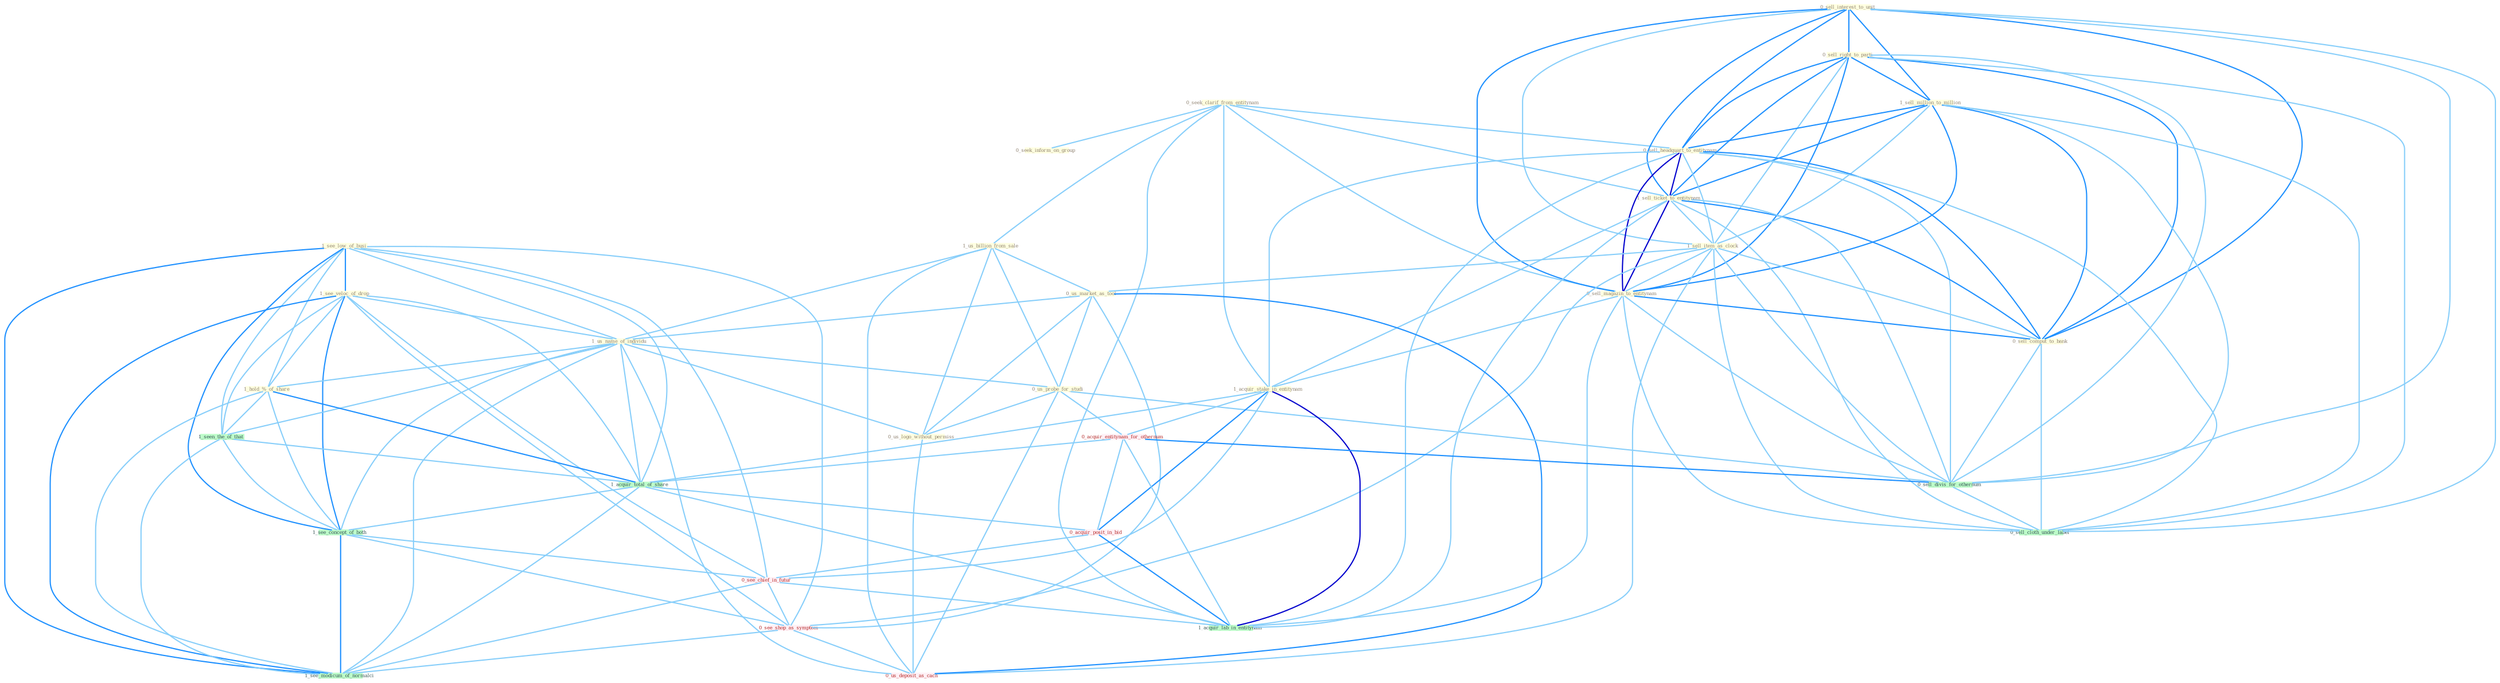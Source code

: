 Graph G{ 
    node
    [shape=polygon,style=filled,width=.5,height=.06,color="#BDFCC9",fixedsize=true,fontsize=4,
    fontcolor="#2f4f4f"];
    {node
    [color="#ffffe0", fontcolor="#8b7d6b"] "0_seek_clarif_from_entitynam " "1_see_low_of_busi " "0_sell_interest_to_unit " "1_us_billion_from_sale " "0_sell_right_to_parti " "1_sell_million_to_million " "0_sell_headquart_to_entitynam " "1_sell_ticket_to_entitynam " "1_sell_item_as_clock " "0_sell_magazin_to_entitynam " "0_us_market_as_tool " "1_see_veloc_of_drop " "0_sell_comput_to_bank " "1_us_name_of_individu " "0_us_probe_for_studi " "1_acquir_stake_in_entitynam " "0_seek_inform_on_group " "0_us_logo_without_permiss " "1_hold_%_of_share "}
{node [color="#fff0f5", fontcolor="#b22222"] "0_acquir_entitynam_for_othernum " "0_acquir_posit_in_bid " "0_see_chief_in_futur " "0_see_shop_as_symptom " "0_us_deposit_as_cach "}
edge [color="#B0E2FF"];

	"0_seek_clarif_from_entitynam " -- "1_us_billion_from_sale " [w="1", color="#87cefa" ];
	"0_seek_clarif_from_entitynam " -- "0_sell_headquart_to_entitynam " [w="1", color="#87cefa" ];
	"0_seek_clarif_from_entitynam " -- "1_sell_ticket_to_entitynam " [w="1", color="#87cefa" ];
	"0_seek_clarif_from_entitynam " -- "0_sell_magazin_to_entitynam " [w="1", color="#87cefa" ];
	"0_seek_clarif_from_entitynam " -- "1_acquir_stake_in_entitynam " [w="1", color="#87cefa" ];
	"0_seek_clarif_from_entitynam " -- "0_seek_inform_on_group " [w="1", color="#87cefa" ];
	"0_seek_clarif_from_entitynam " -- "1_acquir_lab_in_entitynam " [w="1", color="#87cefa" ];
	"1_see_low_of_busi " -- "1_see_veloc_of_drop " [w="2", color="#1e90ff" , len=0.8];
	"1_see_low_of_busi " -- "1_us_name_of_individu " [w="1", color="#87cefa" ];
	"1_see_low_of_busi " -- "1_hold_%_of_share " [w="1", color="#87cefa" ];
	"1_see_low_of_busi " -- "1_seen_the_of_that " [w="1", color="#87cefa" ];
	"1_see_low_of_busi " -- "1_acquir_total_of_share " [w="1", color="#87cefa" ];
	"1_see_low_of_busi " -- "1_see_concept_of_both " [w="2", color="#1e90ff" , len=0.8];
	"1_see_low_of_busi " -- "0_see_chief_in_futur " [w="1", color="#87cefa" ];
	"1_see_low_of_busi " -- "0_see_shop_as_symptom " [w="1", color="#87cefa" ];
	"1_see_low_of_busi " -- "1_see_modicum_of_normalci " [w="2", color="#1e90ff" , len=0.8];
	"0_sell_interest_to_unit " -- "0_sell_right_to_parti " [w="2", color="#1e90ff" , len=0.8];
	"0_sell_interest_to_unit " -- "1_sell_million_to_million " [w="2", color="#1e90ff" , len=0.8];
	"0_sell_interest_to_unit " -- "0_sell_headquart_to_entitynam " [w="2", color="#1e90ff" , len=0.8];
	"0_sell_interest_to_unit " -- "1_sell_ticket_to_entitynam " [w="2", color="#1e90ff" , len=0.8];
	"0_sell_interest_to_unit " -- "1_sell_item_as_clock " [w="1", color="#87cefa" ];
	"0_sell_interest_to_unit " -- "0_sell_magazin_to_entitynam " [w="2", color="#1e90ff" , len=0.8];
	"0_sell_interest_to_unit " -- "0_sell_comput_to_bank " [w="2", color="#1e90ff" , len=0.8];
	"0_sell_interest_to_unit " -- "0_sell_divis_for_othernum " [w="1", color="#87cefa" ];
	"0_sell_interest_to_unit " -- "0_sell_cloth_under_label " [w="1", color="#87cefa" ];
	"1_us_billion_from_sale " -- "0_us_market_as_tool " [w="1", color="#87cefa" ];
	"1_us_billion_from_sale " -- "1_us_name_of_individu " [w="1", color="#87cefa" ];
	"1_us_billion_from_sale " -- "0_us_probe_for_studi " [w="1", color="#87cefa" ];
	"1_us_billion_from_sale " -- "0_us_logo_without_permiss " [w="1", color="#87cefa" ];
	"1_us_billion_from_sale " -- "0_us_deposit_as_cach " [w="1", color="#87cefa" ];
	"0_sell_right_to_parti " -- "1_sell_million_to_million " [w="2", color="#1e90ff" , len=0.8];
	"0_sell_right_to_parti " -- "0_sell_headquart_to_entitynam " [w="2", color="#1e90ff" , len=0.8];
	"0_sell_right_to_parti " -- "1_sell_ticket_to_entitynam " [w="2", color="#1e90ff" , len=0.8];
	"0_sell_right_to_parti " -- "1_sell_item_as_clock " [w="1", color="#87cefa" ];
	"0_sell_right_to_parti " -- "0_sell_magazin_to_entitynam " [w="2", color="#1e90ff" , len=0.8];
	"0_sell_right_to_parti " -- "0_sell_comput_to_bank " [w="2", color="#1e90ff" , len=0.8];
	"0_sell_right_to_parti " -- "0_sell_divis_for_othernum " [w="1", color="#87cefa" ];
	"0_sell_right_to_parti " -- "0_sell_cloth_under_label " [w="1", color="#87cefa" ];
	"1_sell_million_to_million " -- "0_sell_headquart_to_entitynam " [w="2", color="#1e90ff" , len=0.8];
	"1_sell_million_to_million " -- "1_sell_ticket_to_entitynam " [w="2", color="#1e90ff" , len=0.8];
	"1_sell_million_to_million " -- "1_sell_item_as_clock " [w="1", color="#87cefa" ];
	"1_sell_million_to_million " -- "0_sell_magazin_to_entitynam " [w="2", color="#1e90ff" , len=0.8];
	"1_sell_million_to_million " -- "0_sell_comput_to_bank " [w="2", color="#1e90ff" , len=0.8];
	"1_sell_million_to_million " -- "0_sell_divis_for_othernum " [w="1", color="#87cefa" ];
	"1_sell_million_to_million " -- "0_sell_cloth_under_label " [w="1", color="#87cefa" ];
	"0_sell_headquart_to_entitynam " -- "1_sell_ticket_to_entitynam " [w="3", color="#0000cd" , len=0.6];
	"0_sell_headquart_to_entitynam " -- "1_sell_item_as_clock " [w="1", color="#87cefa" ];
	"0_sell_headquart_to_entitynam " -- "0_sell_magazin_to_entitynam " [w="3", color="#0000cd" , len=0.6];
	"0_sell_headquart_to_entitynam " -- "0_sell_comput_to_bank " [w="2", color="#1e90ff" , len=0.8];
	"0_sell_headquart_to_entitynam " -- "1_acquir_stake_in_entitynam " [w="1", color="#87cefa" ];
	"0_sell_headquart_to_entitynam " -- "0_sell_divis_for_othernum " [w="1", color="#87cefa" ];
	"0_sell_headquart_to_entitynam " -- "0_sell_cloth_under_label " [w="1", color="#87cefa" ];
	"0_sell_headquart_to_entitynam " -- "1_acquir_lab_in_entitynam " [w="1", color="#87cefa" ];
	"1_sell_ticket_to_entitynam " -- "1_sell_item_as_clock " [w="1", color="#87cefa" ];
	"1_sell_ticket_to_entitynam " -- "0_sell_magazin_to_entitynam " [w="3", color="#0000cd" , len=0.6];
	"1_sell_ticket_to_entitynam " -- "0_sell_comput_to_bank " [w="2", color="#1e90ff" , len=0.8];
	"1_sell_ticket_to_entitynam " -- "1_acquir_stake_in_entitynam " [w="1", color="#87cefa" ];
	"1_sell_ticket_to_entitynam " -- "0_sell_divis_for_othernum " [w="1", color="#87cefa" ];
	"1_sell_ticket_to_entitynam " -- "0_sell_cloth_under_label " [w="1", color="#87cefa" ];
	"1_sell_ticket_to_entitynam " -- "1_acquir_lab_in_entitynam " [w="1", color="#87cefa" ];
	"1_sell_item_as_clock " -- "0_sell_magazin_to_entitynam " [w="1", color="#87cefa" ];
	"1_sell_item_as_clock " -- "0_us_market_as_tool " [w="1", color="#87cefa" ];
	"1_sell_item_as_clock " -- "0_sell_comput_to_bank " [w="1", color="#87cefa" ];
	"1_sell_item_as_clock " -- "0_sell_divis_for_othernum " [w="1", color="#87cefa" ];
	"1_sell_item_as_clock " -- "0_sell_cloth_under_label " [w="1", color="#87cefa" ];
	"1_sell_item_as_clock " -- "0_see_shop_as_symptom " [w="1", color="#87cefa" ];
	"1_sell_item_as_clock " -- "0_us_deposit_as_cach " [w="1", color="#87cefa" ];
	"0_sell_magazin_to_entitynam " -- "0_sell_comput_to_bank " [w="2", color="#1e90ff" , len=0.8];
	"0_sell_magazin_to_entitynam " -- "1_acquir_stake_in_entitynam " [w="1", color="#87cefa" ];
	"0_sell_magazin_to_entitynam " -- "0_sell_divis_for_othernum " [w="1", color="#87cefa" ];
	"0_sell_magazin_to_entitynam " -- "0_sell_cloth_under_label " [w="1", color="#87cefa" ];
	"0_sell_magazin_to_entitynam " -- "1_acquir_lab_in_entitynam " [w="1", color="#87cefa" ];
	"0_us_market_as_tool " -- "1_us_name_of_individu " [w="1", color="#87cefa" ];
	"0_us_market_as_tool " -- "0_us_probe_for_studi " [w="1", color="#87cefa" ];
	"0_us_market_as_tool " -- "0_us_logo_without_permiss " [w="1", color="#87cefa" ];
	"0_us_market_as_tool " -- "0_see_shop_as_symptom " [w="1", color="#87cefa" ];
	"0_us_market_as_tool " -- "0_us_deposit_as_cach " [w="2", color="#1e90ff" , len=0.8];
	"1_see_veloc_of_drop " -- "1_us_name_of_individu " [w="1", color="#87cefa" ];
	"1_see_veloc_of_drop " -- "1_hold_%_of_share " [w="1", color="#87cefa" ];
	"1_see_veloc_of_drop " -- "1_seen_the_of_that " [w="1", color="#87cefa" ];
	"1_see_veloc_of_drop " -- "1_acquir_total_of_share " [w="1", color="#87cefa" ];
	"1_see_veloc_of_drop " -- "1_see_concept_of_both " [w="2", color="#1e90ff" , len=0.8];
	"1_see_veloc_of_drop " -- "0_see_chief_in_futur " [w="1", color="#87cefa" ];
	"1_see_veloc_of_drop " -- "0_see_shop_as_symptom " [w="1", color="#87cefa" ];
	"1_see_veloc_of_drop " -- "1_see_modicum_of_normalci " [w="2", color="#1e90ff" , len=0.8];
	"0_sell_comput_to_bank " -- "0_sell_divis_for_othernum " [w="1", color="#87cefa" ];
	"0_sell_comput_to_bank " -- "0_sell_cloth_under_label " [w="1", color="#87cefa" ];
	"1_us_name_of_individu " -- "0_us_probe_for_studi " [w="1", color="#87cefa" ];
	"1_us_name_of_individu " -- "0_us_logo_without_permiss " [w="1", color="#87cefa" ];
	"1_us_name_of_individu " -- "1_hold_%_of_share " [w="1", color="#87cefa" ];
	"1_us_name_of_individu " -- "1_seen_the_of_that " [w="1", color="#87cefa" ];
	"1_us_name_of_individu " -- "1_acquir_total_of_share " [w="1", color="#87cefa" ];
	"1_us_name_of_individu " -- "1_see_concept_of_both " [w="1", color="#87cefa" ];
	"1_us_name_of_individu " -- "0_us_deposit_as_cach " [w="1", color="#87cefa" ];
	"1_us_name_of_individu " -- "1_see_modicum_of_normalci " [w="1", color="#87cefa" ];
	"0_us_probe_for_studi " -- "0_us_logo_without_permiss " [w="1", color="#87cefa" ];
	"0_us_probe_for_studi " -- "0_acquir_entitynam_for_othernum " [w="1", color="#87cefa" ];
	"0_us_probe_for_studi " -- "0_sell_divis_for_othernum " [w="1", color="#87cefa" ];
	"0_us_probe_for_studi " -- "0_us_deposit_as_cach " [w="1", color="#87cefa" ];
	"1_acquir_stake_in_entitynam " -- "0_acquir_entitynam_for_othernum " [w="1", color="#87cefa" ];
	"1_acquir_stake_in_entitynam " -- "1_acquir_total_of_share " [w="1", color="#87cefa" ];
	"1_acquir_stake_in_entitynam " -- "0_acquir_posit_in_bid " [w="2", color="#1e90ff" , len=0.8];
	"1_acquir_stake_in_entitynam " -- "0_see_chief_in_futur " [w="1", color="#87cefa" ];
	"1_acquir_stake_in_entitynam " -- "1_acquir_lab_in_entitynam " [w="3", color="#0000cd" , len=0.6];
	"0_us_logo_without_permiss " -- "0_us_deposit_as_cach " [w="1", color="#87cefa" ];
	"1_hold_%_of_share " -- "1_seen_the_of_that " [w="1", color="#87cefa" ];
	"1_hold_%_of_share " -- "1_acquir_total_of_share " [w="2", color="#1e90ff" , len=0.8];
	"1_hold_%_of_share " -- "1_see_concept_of_both " [w="1", color="#87cefa" ];
	"1_hold_%_of_share " -- "1_see_modicum_of_normalci " [w="1", color="#87cefa" ];
	"0_acquir_entitynam_for_othernum " -- "0_sell_divis_for_othernum " [w="2", color="#1e90ff" , len=0.8];
	"0_acquir_entitynam_for_othernum " -- "1_acquir_total_of_share " [w="1", color="#87cefa" ];
	"0_acquir_entitynam_for_othernum " -- "0_acquir_posit_in_bid " [w="1", color="#87cefa" ];
	"0_acquir_entitynam_for_othernum " -- "1_acquir_lab_in_entitynam " [w="1", color="#87cefa" ];
	"1_seen_the_of_that " -- "1_acquir_total_of_share " [w="1", color="#87cefa" ];
	"1_seen_the_of_that " -- "1_see_concept_of_both " [w="1", color="#87cefa" ];
	"1_seen_the_of_that " -- "1_see_modicum_of_normalci " [w="1", color="#87cefa" ];
	"0_sell_divis_for_othernum " -- "0_sell_cloth_under_label " [w="1", color="#87cefa" ];
	"1_acquir_total_of_share " -- "0_acquir_posit_in_bid " [w="1", color="#87cefa" ];
	"1_acquir_total_of_share " -- "1_see_concept_of_both " [w="1", color="#87cefa" ];
	"1_acquir_total_of_share " -- "1_acquir_lab_in_entitynam " [w="1", color="#87cefa" ];
	"1_acquir_total_of_share " -- "1_see_modicum_of_normalci " [w="1", color="#87cefa" ];
	"0_acquir_posit_in_bid " -- "0_see_chief_in_futur " [w="1", color="#87cefa" ];
	"0_acquir_posit_in_bid " -- "1_acquir_lab_in_entitynam " [w="2", color="#1e90ff" , len=0.8];
	"1_see_concept_of_both " -- "0_see_chief_in_futur " [w="1", color="#87cefa" ];
	"1_see_concept_of_both " -- "0_see_shop_as_symptom " [w="1", color="#87cefa" ];
	"1_see_concept_of_both " -- "1_see_modicum_of_normalci " [w="2", color="#1e90ff" , len=0.8];
	"0_see_chief_in_futur " -- "0_see_shop_as_symptom " [w="1", color="#87cefa" ];
	"0_see_chief_in_futur " -- "1_acquir_lab_in_entitynam " [w="1", color="#87cefa" ];
	"0_see_chief_in_futur " -- "1_see_modicum_of_normalci " [w="1", color="#87cefa" ];
	"0_see_shop_as_symptom " -- "0_us_deposit_as_cach " [w="1", color="#87cefa" ];
	"0_see_shop_as_symptom " -- "1_see_modicum_of_normalci " [w="1", color="#87cefa" ];
}